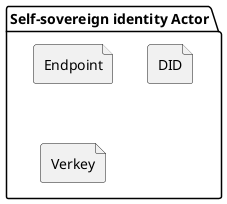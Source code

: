 @startuml
package "Self-sovereign identity Actor" {
  file Endpoint
  file DID
  file Verkey
}
@enduml
